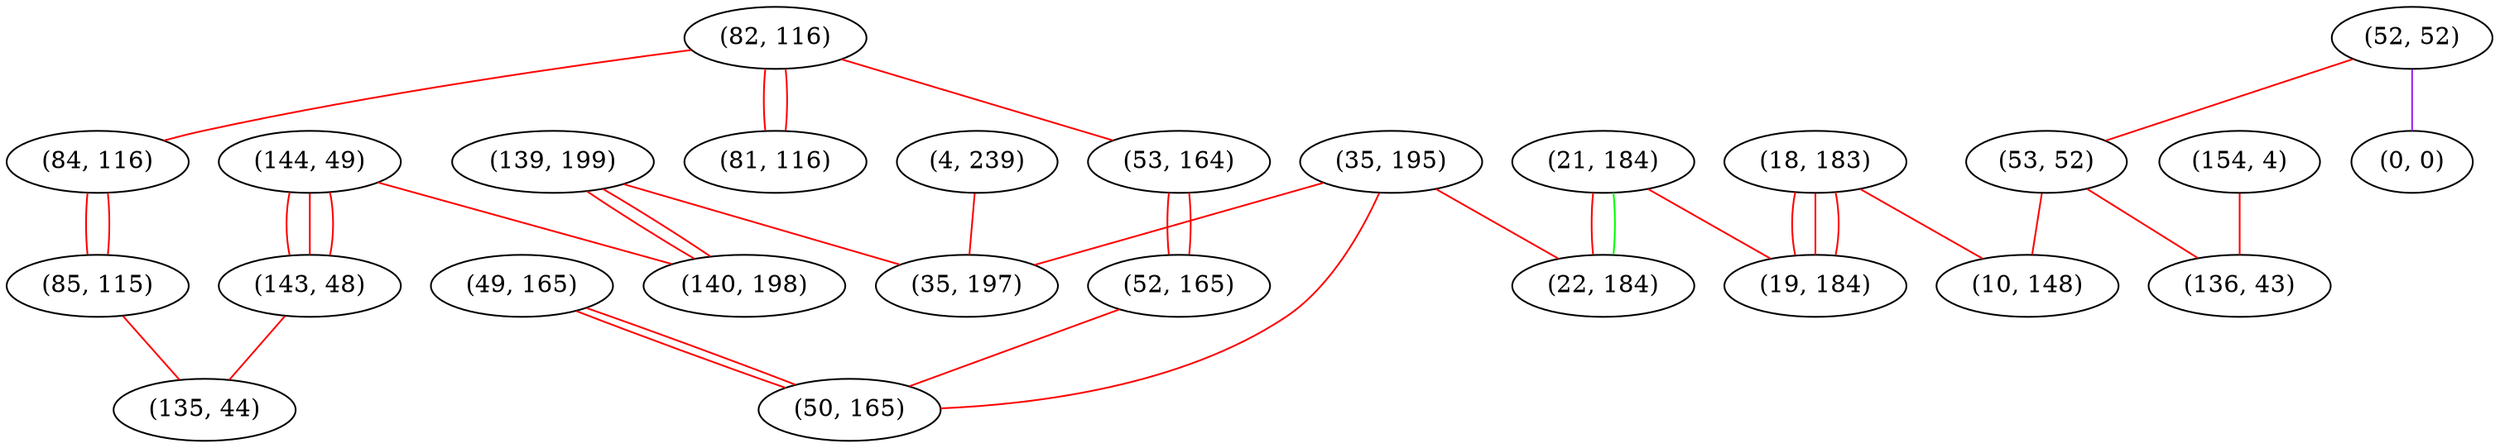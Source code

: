 graph "" {
"(144, 49)";
"(18, 183)";
"(35, 195)";
"(49, 165)";
"(4, 239)";
"(52, 52)";
"(82, 116)";
"(21, 184)";
"(139, 199)";
"(53, 52)";
"(84, 116)";
"(35, 197)";
"(0, 0)";
"(53, 164)";
"(154, 4)";
"(52, 165)";
"(143, 48)";
"(85, 115)";
"(22, 184)";
"(135, 44)";
"(50, 165)";
"(140, 198)";
"(81, 116)";
"(19, 184)";
"(10, 148)";
"(136, 43)";
"(144, 49)" -- "(143, 48)"  [color=red, key=0, weight=1];
"(144, 49)" -- "(143, 48)"  [color=red, key=1, weight=1];
"(144, 49)" -- "(143, 48)"  [color=red, key=2, weight=1];
"(144, 49)" -- "(140, 198)"  [color=red, key=0, weight=1];
"(18, 183)" -- "(19, 184)"  [color=red, key=0, weight=1];
"(18, 183)" -- "(19, 184)"  [color=red, key=1, weight=1];
"(18, 183)" -- "(19, 184)"  [color=red, key=2, weight=1];
"(18, 183)" -- "(10, 148)"  [color=red, key=0, weight=1];
"(35, 195)" -- "(50, 165)"  [color=red, key=0, weight=1];
"(35, 195)" -- "(22, 184)"  [color=red, key=0, weight=1];
"(35, 195)" -- "(35, 197)"  [color=red, key=0, weight=1];
"(49, 165)" -- "(50, 165)"  [color=red, key=0, weight=1];
"(49, 165)" -- "(50, 165)"  [color=red, key=1, weight=1];
"(4, 239)" -- "(35, 197)"  [color=red, key=0, weight=1];
"(52, 52)" -- "(53, 52)"  [color=red, key=0, weight=1];
"(52, 52)" -- "(0, 0)"  [color=purple, key=0, weight=4];
"(82, 116)" -- "(53, 164)"  [color=red, key=0, weight=1];
"(82, 116)" -- "(84, 116)"  [color=red, key=0, weight=1];
"(82, 116)" -- "(81, 116)"  [color=red, key=0, weight=1];
"(82, 116)" -- "(81, 116)"  [color=red, key=1, weight=1];
"(21, 184)" -- "(19, 184)"  [color=red, key=0, weight=1];
"(21, 184)" -- "(22, 184)"  [color=red, key=0, weight=1];
"(21, 184)" -- "(22, 184)"  [color=green, key=1, weight=2];
"(139, 199)" -- "(140, 198)"  [color=red, key=0, weight=1];
"(139, 199)" -- "(140, 198)"  [color=red, key=1, weight=1];
"(139, 199)" -- "(35, 197)"  [color=red, key=0, weight=1];
"(53, 52)" -- "(136, 43)"  [color=red, key=0, weight=1];
"(53, 52)" -- "(10, 148)"  [color=red, key=0, weight=1];
"(84, 116)" -- "(85, 115)"  [color=red, key=0, weight=1];
"(84, 116)" -- "(85, 115)"  [color=red, key=1, weight=1];
"(53, 164)" -- "(52, 165)"  [color=red, key=0, weight=1];
"(53, 164)" -- "(52, 165)"  [color=red, key=1, weight=1];
"(154, 4)" -- "(136, 43)"  [color=red, key=0, weight=1];
"(52, 165)" -- "(50, 165)"  [color=red, key=0, weight=1];
"(143, 48)" -- "(135, 44)"  [color=red, key=0, weight=1];
"(85, 115)" -- "(135, 44)"  [color=red, key=0, weight=1];
}
